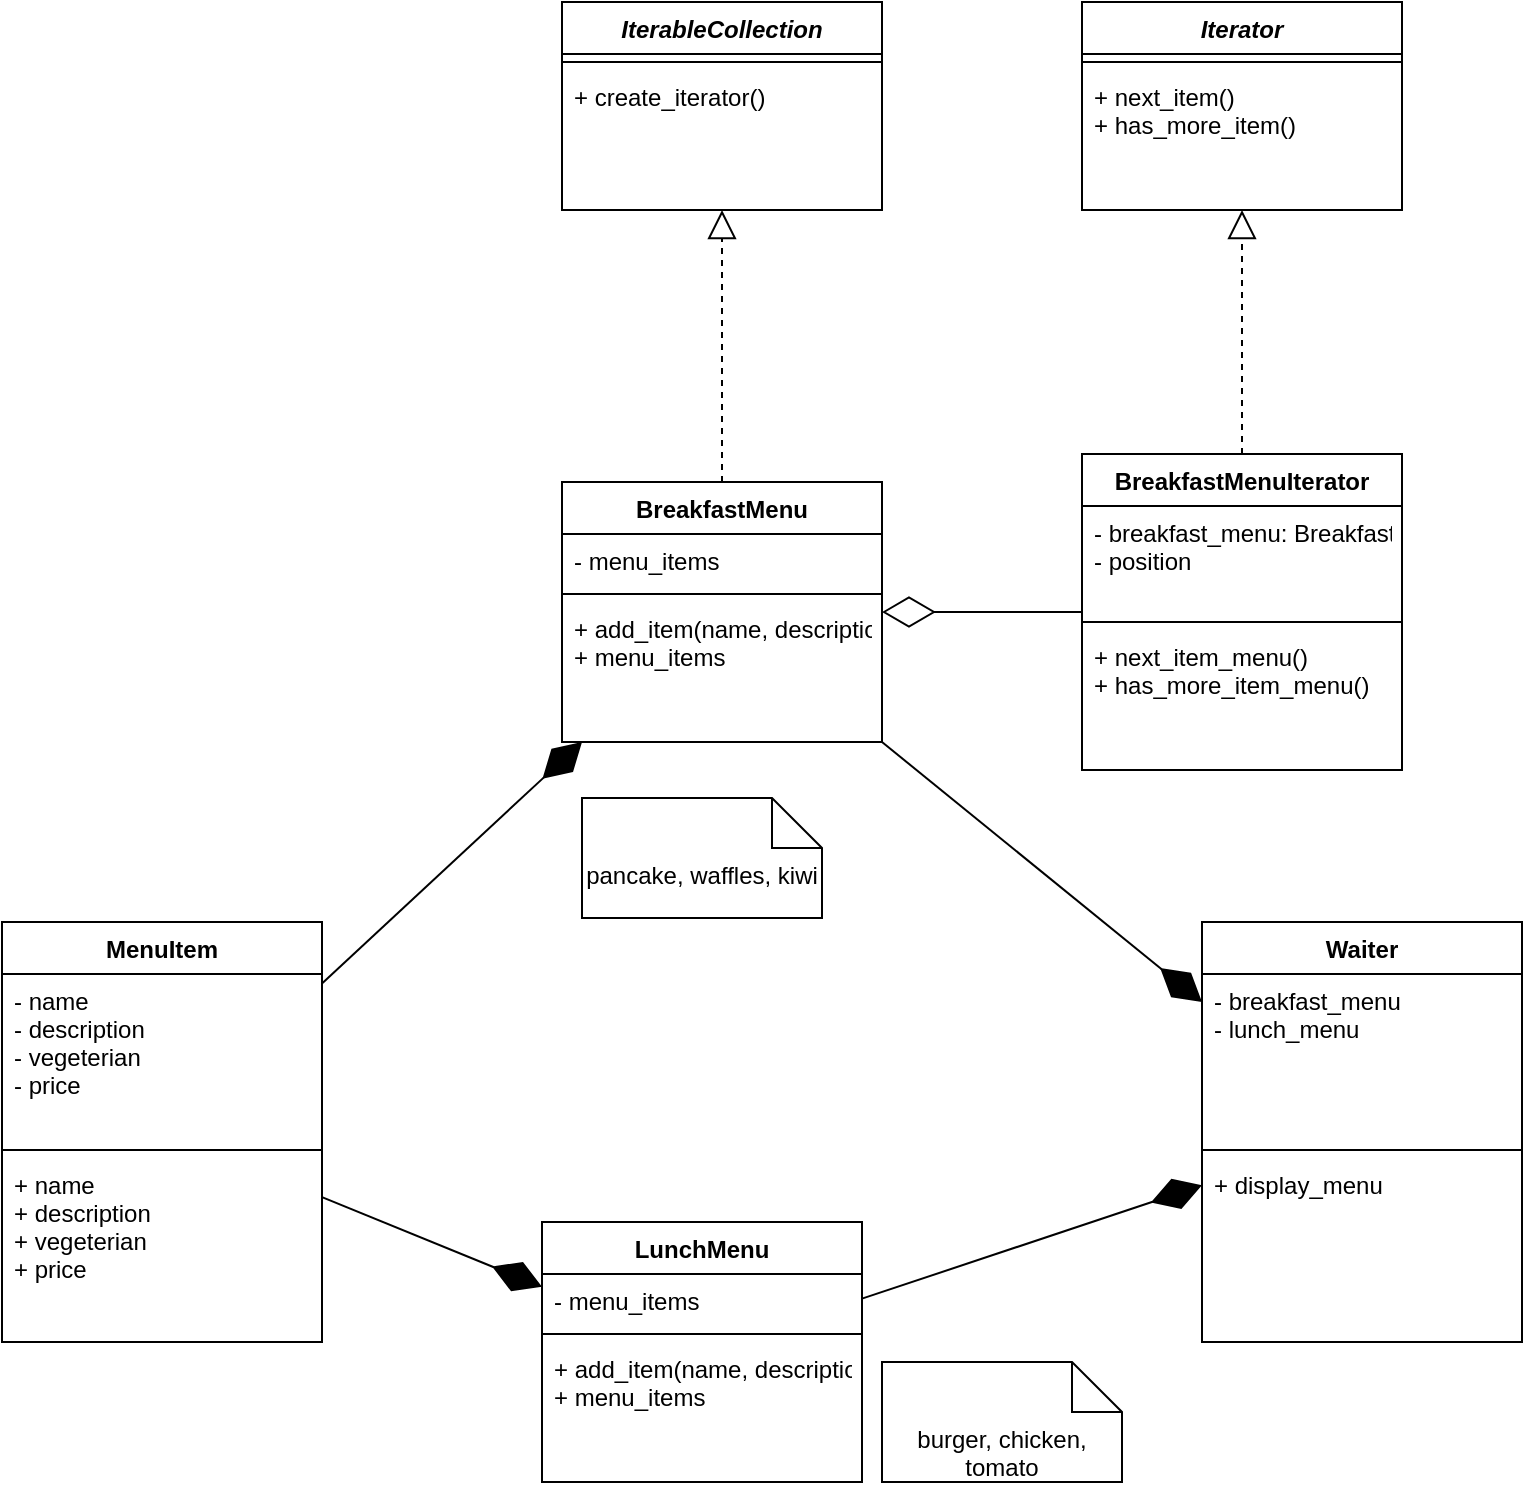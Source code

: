 <mxfile>
    <diagram id="Jlv9iSJwBVzmknO5DTy7" name="Page-1">
        <mxGraphModel dx="972" dy="1517" grid="1" gridSize="10" guides="1" tooltips="1" connect="1" arrows="1" fold="1" page="1" pageScale="1" pageWidth="850" pageHeight="1100" math="0" shadow="0">
            <root>
                <mxCell id="0"/>
                <mxCell id="1" parent="0"/>
                <mxCell id="2" value="MenuItem" style="swimlane;fontStyle=1;align=center;verticalAlign=top;childLayout=stackLayout;horizontal=1;startSize=26;horizontalStack=0;resizeParent=1;resizeParentMax=0;resizeLast=0;collapsible=1;marginBottom=0;" parent="1" vertex="1">
                    <mxGeometry x="50" y="100" width="160" height="210" as="geometry"/>
                </mxCell>
                <mxCell id="3" value="- name&#10;- description&#10;- vegeterian&#10;- price" style="text;strokeColor=none;fillColor=none;align=left;verticalAlign=top;spacingLeft=4;spacingRight=4;overflow=hidden;rotatable=0;points=[[0,0.5],[1,0.5]];portConstraint=eastwest;" parent="2" vertex="1">
                    <mxGeometry y="26" width="160" height="84" as="geometry"/>
                </mxCell>
                <mxCell id="4" value="" style="line;strokeWidth=1;fillColor=none;align=left;verticalAlign=middle;spacingTop=-1;spacingLeft=3;spacingRight=3;rotatable=0;labelPosition=right;points=[];portConstraint=eastwest;strokeColor=inherit;" parent="2" vertex="1">
                    <mxGeometry y="110" width="160" height="8" as="geometry"/>
                </mxCell>
                <mxCell id="5" value="+ name&#10;+ description&#10;+ vegeterian&#10;+ price" style="text;strokeColor=none;fillColor=none;align=left;verticalAlign=top;spacingLeft=4;spacingRight=4;overflow=hidden;rotatable=0;points=[[0,0.5],[1,0.5]];portConstraint=eastwest;" parent="2" vertex="1">
                    <mxGeometry y="118" width="160" height="92" as="geometry"/>
                </mxCell>
                <mxCell id="6" value="BreakfastMenu" style="swimlane;fontStyle=1;align=center;verticalAlign=top;childLayout=stackLayout;horizontal=1;startSize=26;horizontalStack=0;resizeParent=1;resizeParentMax=0;resizeLast=0;collapsible=1;marginBottom=0;" parent="1" vertex="1">
                    <mxGeometry x="330" y="-120" width="160" height="130" as="geometry"/>
                </mxCell>
                <mxCell id="7" value="- menu_items" style="text;strokeColor=none;fillColor=none;align=left;verticalAlign=top;spacingLeft=4;spacingRight=4;overflow=hidden;rotatable=0;points=[[0,0.5],[1,0.5]];portConstraint=eastwest;" parent="6" vertex="1">
                    <mxGeometry y="26" width="160" height="26" as="geometry"/>
                </mxCell>
                <mxCell id="8" value="" style="line;strokeWidth=1;fillColor=none;align=left;verticalAlign=middle;spacingTop=-1;spacingLeft=3;spacingRight=3;rotatable=0;labelPosition=right;points=[];portConstraint=eastwest;strokeColor=inherit;" parent="6" vertex="1">
                    <mxGeometry y="52" width="160" height="8" as="geometry"/>
                </mxCell>
                <mxCell id="9" value="+ add_item(name, description, vegeterian, price)&#10;+ menu_items" style="text;strokeColor=none;fillColor=none;align=left;verticalAlign=top;spacingLeft=4;spacingRight=4;overflow=hidden;rotatable=0;points=[[0,0.5],[1,0.5]];portConstraint=eastwest;" parent="6" vertex="1">
                    <mxGeometry y="60" width="160" height="70" as="geometry"/>
                </mxCell>
                <mxCell id="10" value="pancake, waffles, kiwi" style="shape=note2;boundedLbl=1;whiteSpace=wrap;html=1;size=25;verticalAlign=top;align=center;" parent="1" vertex="1">
                    <mxGeometry x="340" y="38" width="120" height="60" as="geometry"/>
                </mxCell>
                <mxCell id="11" value="LunchMenu" style="swimlane;fontStyle=1;align=center;verticalAlign=top;childLayout=stackLayout;horizontal=1;startSize=26;horizontalStack=0;resizeParent=1;resizeParentMax=0;resizeLast=0;collapsible=1;marginBottom=0;" parent="1" vertex="1">
                    <mxGeometry x="320" y="250" width="160" height="130" as="geometry"/>
                </mxCell>
                <mxCell id="12" value="- menu_items" style="text;strokeColor=none;fillColor=none;align=left;verticalAlign=top;spacingLeft=4;spacingRight=4;overflow=hidden;rotatable=0;points=[[0,0.5],[1,0.5]];portConstraint=eastwest;" parent="11" vertex="1">
                    <mxGeometry y="26" width="160" height="26" as="geometry"/>
                </mxCell>
                <mxCell id="13" value="" style="line;strokeWidth=1;fillColor=none;align=left;verticalAlign=middle;spacingTop=-1;spacingLeft=3;spacingRight=3;rotatable=0;labelPosition=right;points=[];portConstraint=eastwest;strokeColor=inherit;" parent="11" vertex="1">
                    <mxGeometry y="52" width="160" height="8" as="geometry"/>
                </mxCell>
                <mxCell id="14" value="+ add_item(name, description, vegeterian, price)&#10;+ menu_items" style="text;strokeColor=none;fillColor=none;align=left;verticalAlign=top;spacingLeft=4;spacingRight=4;overflow=hidden;rotatable=0;points=[[0,0.5],[1,0.5]];portConstraint=eastwest;" parent="11" vertex="1">
                    <mxGeometry y="60" width="160" height="70" as="geometry"/>
                </mxCell>
                <mxCell id="15" value="burger, chicken, tomato" style="shape=note2;boundedLbl=1;whiteSpace=wrap;html=1;size=25;verticalAlign=top;align=center;" parent="1" vertex="1">
                    <mxGeometry x="490" y="320" width="120" height="60" as="geometry"/>
                </mxCell>
                <mxCell id="16" value="" style="endArrow=diamondThin;endFill=1;endSize=24;html=1;" parent="1" source="2" target="6" edge="1">
                    <mxGeometry width="160" relative="1" as="geometry">
                        <mxPoint x="170" y="320" as="sourcePoint"/>
                        <mxPoint x="330" y="320" as="targetPoint"/>
                    </mxGeometry>
                </mxCell>
                <mxCell id="17" value="" style="endArrow=diamondThin;endFill=1;endSize=24;html=1;" parent="1" source="2" target="11" edge="1">
                    <mxGeometry width="160" relative="1" as="geometry">
                        <mxPoint x="220" y="163.148" as="sourcePoint"/>
                        <mxPoint x="330" y="146.852" as="targetPoint"/>
                    </mxGeometry>
                </mxCell>
                <mxCell id="18" value="Waiter" style="swimlane;fontStyle=1;align=center;verticalAlign=top;childLayout=stackLayout;horizontal=1;startSize=26;horizontalStack=0;resizeParent=1;resizeParentMax=0;resizeLast=0;collapsible=1;marginBottom=0;" parent="1" vertex="1">
                    <mxGeometry x="650" y="100" width="160" height="210" as="geometry"/>
                </mxCell>
                <mxCell id="19" value="- breakfast_menu&#10;- lunch_menu" style="text;strokeColor=none;fillColor=none;align=left;verticalAlign=top;spacingLeft=4;spacingRight=4;overflow=hidden;rotatable=0;points=[[0,0.5],[1,0.5]];portConstraint=eastwest;" parent="18" vertex="1">
                    <mxGeometry y="26" width="160" height="84" as="geometry"/>
                </mxCell>
                <mxCell id="20" value="" style="line;strokeWidth=1;fillColor=none;align=left;verticalAlign=middle;spacingTop=-1;spacingLeft=3;spacingRight=3;rotatable=0;labelPosition=right;points=[];portConstraint=eastwest;strokeColor=inherit;" parent="18" vertex="1">
                    <mxGeometry y="110" width="160" height="8" as="geometry"/>
                </mxCell>
                <mxCell id="21" value="+ display_menu" style="text;strokeColor=none;fillColor=none;align=left;verticalAlign=top;spacingLeft=4;spacingRight=4;overflow=hidden;rotatable=0;points=[[0,0.5],[1,0.5]];portConstraint=eastwest;" parent="18" vertex="1">
                    <mxGeometry y="118" width="160" height="92" as="geometry"/>
                </mxCell>
                <mxCell id="22" value="" style="endArrow=diamondThin;endFill=1;endSize=24;html=1;" parent="1" source="6" target="18" edge="1">
                    <mxGeometry width="160" relative="1" as="geometry">
                        <mxPoint x="220" y="191.296" as="sourcePoint"/>
                        <mxPoint x="330" y="158.704" as="targetPoint"/>
                    </mxGeometry>
                </mxCell>
                <mxCell id="23" value="" style="endArrow=diamondThin;endFill=1;endSize=24;html=1;" parent="1" source="11" target="18" edge="1">
                    <mxGeometry width="160" relative="1" as="geometry">
                        <mxPoint x="220" y="247.593" as="sourcePoint"/>
                        <mxPoint x="330" y="292.407" as="targetPoint"/>
                    </mxGeometry>
                </mxCell>
                <mxCell id="24" value="BreakfastMenuIterator" style="swimlane;fontStyle=1;align=center;verticalAlign=top;childLayout=stackLayout;horizontal=1;startSize=26;horizontalStack=0;resizeParent=1;resizeParentMax=0;resizeLast=0;collapsible=1;marginBottom=0;" vertex="1" parent="1">
                    <mxGeometry x="590" y="-134" width="160" height="158" as="geometry"/>
                </mxCell>
                <mxCell id="25" value="- breakfast_menu: BreakfastMenu&#10;- position" style="text;strokeColor=none;fillColor=none;align=left;verticalAlign=top;spacingLeft=4;spacingRight=4;overflow=hidden;rotatable=0;points=[[0,0.5],[1,0.5]];portConstraint=eastwest;" vertex="1" parent="24">
                    <mxGeometry y="26" width="160" height="54" as="geometry"/>
                </mxCell>
                <mxCell id="26" value="" style="line;strokeWidth=1;fillColor=none;align=left;verticalAlign=middle;spacingTop=-1;spacingLeft=3;spacingRight=3;rotatable=0;labelPosition=right;points=[];portConstraint=eastwest;strokeColor=inherit;" vertex="1" parent="24">
                    <mxGeometry y="80" width="160" height="8" as="geometry"/>
                </mxCell>
                <mxCell id="27" value="+ next_item_menu()&#10;+ has_more_item_menu()" style="text;strokeColor=none;fillColor=none;align=left;verticalAlign=top;spacingLeft=4;spacingRight=4;overflow=hidden;rotatable=0;points=[[0,0.5],[1,0.5]];portConstraint=eastwest;" vertex="1" parent="24">
                    <mxGeometry y="88" width="160" height="70" as="geometry"/>
                </mxCell>
                <mxCell id="28" value="Iterator" style="swimlane;fontStyle=3;align=center;verticalAlign=top;childLayout=stackLayout;horizontal=1;startSize=26;horizontalStack=0;resizeParent=1;resizeParentMax=0;resizeLast=0;collapsible=1;marginBottom=0;" vertex="1" parent="1">
                    <mxGeometry x="590" y="-360" width="160" height="104" as="geometry"/>
                </mxCell>
                <mxCell id="30" value="" style="line;strokeWidth=1;fillColor=none;align=left;verticalAlign=middle;spacingTop=-1;spacingLeft=3;spacingRight=3;rotatable=0;labelPosition=right;points=[];portConstraint=eastwest;strokeColor=inherit;" vertex="1" parent="28">
                    <mxGeometry y="26" width="160" height="8" as="geometry"/>
                </mxCell>
                <mxCell id="31" value="+ next_item()&#10;+ has_more_item()" style="text;strokeColor=none;fillColor=none;align=left;verticalAlign=top;spacingLeft=4;spacingRight=4;overflow=hidden;rotatable=0;points=[[0,0.5],[1,0.5]];portConstraint=eastwest;" vertex="1" parent="28">
                    <mxGeometry y="34" width="160" height="70" as="geometry"/>
                </mxCell>
                <mxCell id="32" value="" style="endArrow=block;dashed=1;endFill=0;endSize=12;html=1;" edge="1" parent="1" source="24" target="28">
                    <mxGeometry width="160" relative="1" as="geometry">
                        <mxPoint x="710" y="-150" as="sourcePoint"/>
                        <mxPoint x="870" y="-150" as="targetPoint"/>
                    </mxGeometry>
                </mxCell>
                <mxCell id="33" value="IterableCollection" style="swimlane;fontStyle=3;align=center;verticalAlign=top;childLayout=stackLayout;horizontal=1;startSize=26;horizontalStack=0;resizeParent=1;resizeParentMax=0;resizeLast=0;collapsible=1;marginBottom=0;" vertex="1" parent="1">
                    <mxGeometry x="330" y="-360" width="160" height="104" as="geometry"/>
                </mxCell>
                <mxCell id="34" value="" style="line;strokeWidth=1;fillColor=none;align=left;verticalAlign=middle;spacingTop=-1;spacingLeft=3;spacingRight=3;rotatable=0;labelPosition=right;points=[];portConstraint=eastwest;strokeColor=inherit;" vertex="1" parent="33">
                    <mxGeometry y="26" width="160" height="8" as="geometry"/>
                </mxCell>
                <mxCell id="35" value="+ create_iterator()" style="text;strokeColor=none;fillColor=none;align=left;verticalAlign=top;spacingLeft=4;spacingRight=4;overflow=hidden;rotatable=0;points=[[0,0.5],[1,0.5]];portConstraint=eastwest;" vertex="1" parent="33">
                    <mxGeometry y="34" width="160" height="70" as="geometry"/>
                </mxCell>
                <mxCell id="36" value="" style="endArrow=block;dashed=1;endFill=0;endSize=12;html=1;" edge="1" parent="1" source="6" target="35">
                    <mxGeometry width="160" relative="1" as="geometry">
                        <mxPoint x="510.0" y="-94" as="sourcePoint"/>
                        <mxPoint x="510.0" y="-230" as="targetPoint"/>
                    </mxGeometry>
                </mxCell>
                <mxCell id="37" value="" style="endArrow=diamondThin;endFill=0;endSize=24;html=1;" edge="1" parent="1" source="24" target="6">
                    <mxGeometry width="160" relative="1" as="geometry">
                        <mxPoint x="470" y="-180" as="sourcePoint"/>
                        <mxPoint x="630" y="-180" as="targetPoint"/>
                    </mxGeometry>
                </mxCell>
            </root>
        </mxGraphModel>
    </diagram>
</mxfile>